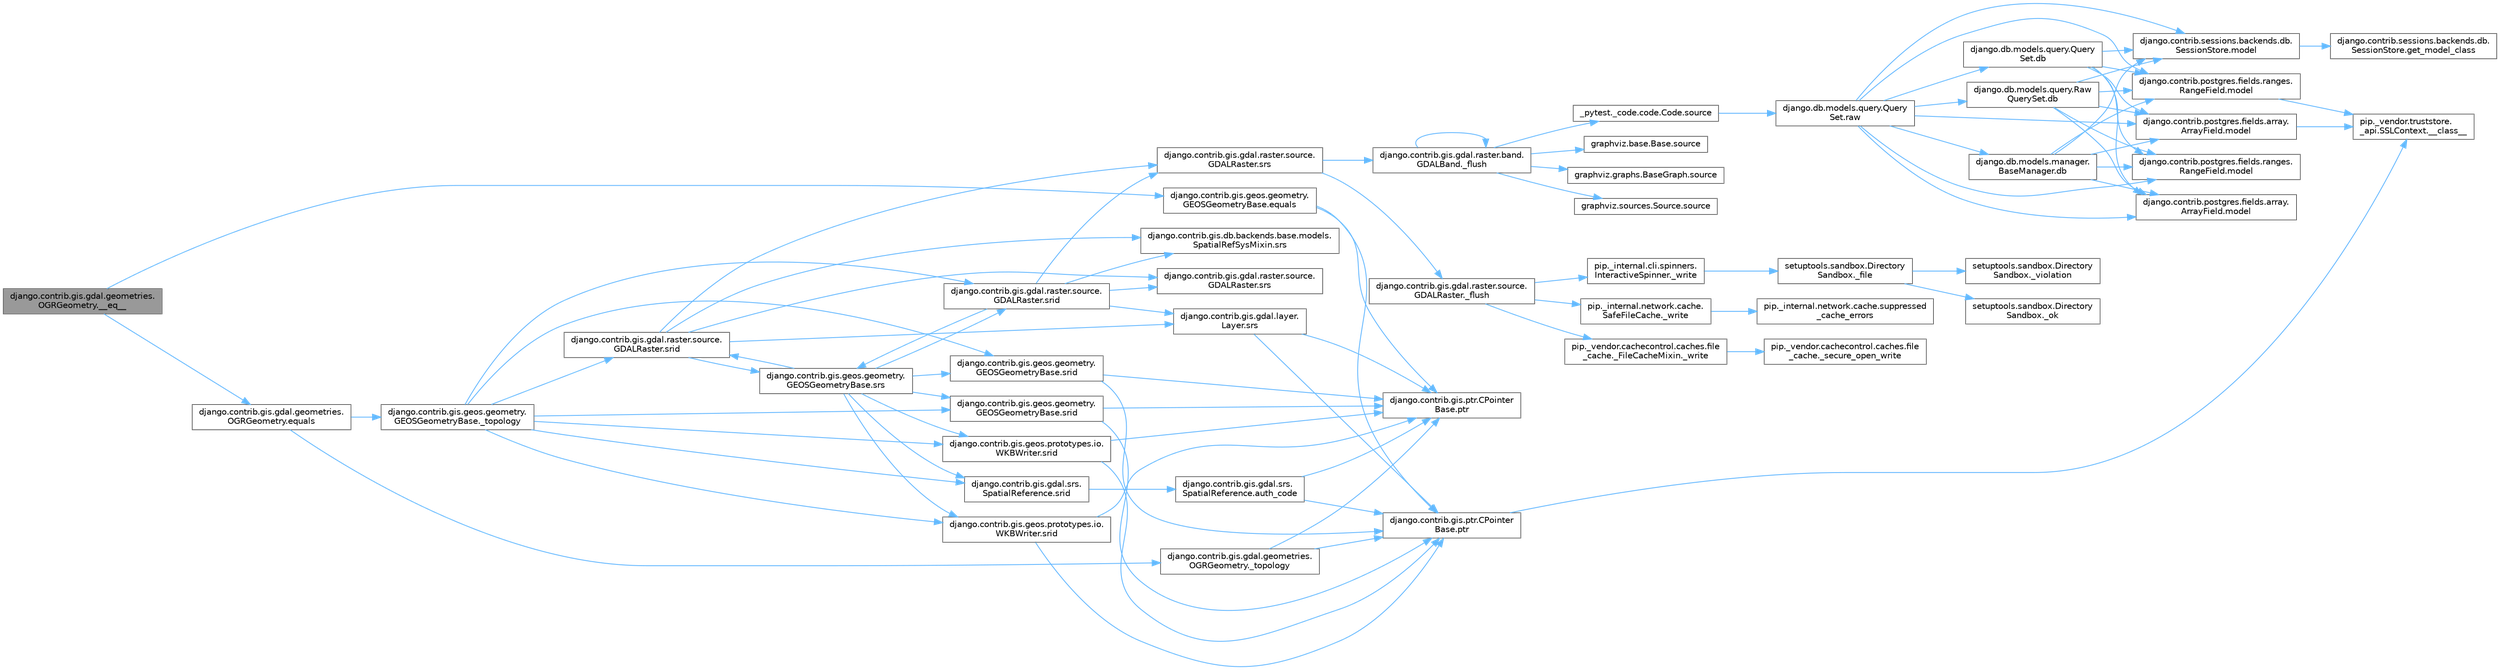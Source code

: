 digraph "django.contrib.gis.gdal.geometries.OGRGeometry.__eq__"
{
 // LATEX_PDF_SIZE
  bgcolor="transparent";
  edge [fontname=Helvetica,fontsize=10,labelfontname=Helvetica,labelfontsize=10];
  node [fontname=Helvetica,fontsize=10,shape=box,height=0.2,width=0.4];
  rankdir="LR";
  Node1 [id="Node000001",label="django.contrib.gis.gdal.geometries.\lOGRGeometry.__eq__",height=0.2,width=0.4,color="gray40", fillcolor="grey60", style="filled", fontcolor="black",tooltip=" "];
  Node1 -> Node2 [id="edge1_Node000001_Node000002",color="steelblue1",style="solid",tooltip=" "];
  Node2 [id="Node000002",label="django.contrib.gis.gdal.geometries.\lOGRGeometry.equals",height=0.2,width=0.4,color="grey40", fillcolor="white", style="filled",URL="$classdjango_1_1contrib_1_1gis_1_1gdal_1_1geometries_1_1_o_g_r_geometry.html#a3548767d30443ca2c92ee377b147e38c",tooltip=" "];
  Node2 -> Node3 [id="edge2_Node000002_Node000003",color="steelblue1",style="solid",tooltip=" "];
  Node3 [id="Node000003",label="django.contrib.gis.gdal.geometries.\lOGRGeometry._topology",height=0.2,width=0.4,color="grey40", fillcolor="white", style="filled",URL="$classdjango_1_1contrib_1_1gis_1_1gdal_1_1geometries_1_1_o_g_r_geometry.html#a73b65e92515e0cca020cca3dac2ad833",tooltip=" "];
  Node3 -> Node4 [id="edge3_Node000003_Node000004",color="steelblue1",style="solid",tooltip=" "];
  Node4 [id="Node000004",label="django.contrib.gis.ptr.CPointer\lBase.ptr",height=0.2,width=0.4,color="grey40", fillcolor="white", style="filled",URL="$classdjango_1_1contrib_1_1gis_1_1ptr_1_1_c_pointer_base.html#a55873c889d27c42497c5a832c24e041b",tooltip=" "];
  Node4 -> Node5 [id="edge4_Node000004_Node000005",color="steelblue1",style="solid",tooltip=" "];
  Node5 [id="Node000005",label="pip._vendor.truststore.\l_api.SSLContext.__class__",height=0.2,width=0.4,color="grey40", fillcolor="white", style="filled",URL="$classpip_1_1__vendor_1_1truststore_1_1__api_1_1_s_s_l_context.html#a530861514f31eabaa3f513557d6e66de",tooltip=" "];
  Node3 -> Node6 [id="edge5_Node000003_Node000006",color="steelblue1",style="solid",tooltip=" "];
  Node6 [id="Node000006",label="django.contrib.gis.ptr.CPointer\lBase.ptr",height=0.2,width=0.4,color="grey40", fillcolor="white", style="filled",URL="$classdjango_1_1contrib_1_1gis_1_1ptr_1_1_c_pointer_base.html#a73d2e45828ab4d985549c571852996fa",tooltip=" "];
  Node2 -> Node7 [id="edge6_Node000002_Node000007",color="steelblue1",style="solid",tooltip=" "];
  Node7 [id="Node000007",label="django.contrib.gis.geos.geometry.\lGEOSGeometryBase._topology",height=0.2,width=0.4,color="grey40", fillcolor="white", style="filled",URL="$classdjango_1_1contrib_1_1gis_1_1geos_1_1geometry_1_1_g_e_o_s_geometry_base.html#a57f10e6abc75e8c1a9b857a57c4cca2e",tooltip=" "];
  Node7 -> Node8 [id="edge7_Node000007_Node000008",color="steelblue1",style="solid",tooltip=" "];
  Node8 [id="Node000008",label="django.contrib.gis.gdal.raster.source.\lGDALRaster.srid",height=0.2,width=0.4,color="grey40", fillcolor="white", style="filled",URL="$classdjango_1_1contrib_1_1gis_1_1gdal_1_1raster_1_1source_1_1_g_d_a_l_raster.html#a64f1b2f9361820eb18392c0a0df9b46b",tooltip=" "];
  Node8 -> Node9 [id="edge8_Node000008_Node000009",color="steelblue1",style="solid",tooltip=" "];
  Node9 [id="Node000009",label="django.contrib.gis.db.backends.base.models.\lSpatialRefSysMixin.srs",height=0.2,width=0.4,color="grey40", fillcolor="white", style="filled",URL="$classdjango_1_1contrib_1_1gis_1_1db_1_1backends_1_1base_1_1models_1_1_spatial_ref_sys_mixin.html#ad34be004f9aba942c5d2bd011fda3044",tooltip=" "];
  Node8 -> Node10 [id="edge9_Node000008_Node000010",color="steelblue1",style="solid",tooltip=" "];
  Node10 [id="Node000010",label="django.contrib.gis.gdal.layer.\lLayer.srs",height=0.2,width=0.4,color="grey40", fillcolor="white", style="filled",URL="$classdjango_1_1contrib_1_1gis_1_1gdal_1_1layer_1_1_layer.html#ac1d51e5b32cdf55829e9a486b190ddc2",tooltip=" "];
  Node10 -> Node4 [id="edge10_Node000010_Node000004",color="steelblue1",style="solid",tooltip=" "];
  Node10 -> Node6 [id="edge11_Node000010_Node000006",color="steelblue1",style="solid",tooltip=" "];
  Node8 -> Node11 [id="edge12_Node000008_Node000011",color="steelblue1",style="solid",tooltip=" "];
  Node11 [id="Node000011",label="django.contrib.gis.gdal.raster.source.\lGDALRaster.srs",height=0.2,width=0.4,color="grey40", fillcolor="white", style="filled",URL="$classdjango_1_1contrib_1_1gis_1_1gdal_1_1raster_1_1source_1_1_g_d_a_l_raster.html#a1dbeee1eca81d7739c032009f1d7acb1",tooltip=" "];
  Node8 -> Node12 [id="edge13_Node000008_Node000012",color="steelblue1",style="solid",tooltip=" "];
  Node12 [id="Node000012",label="django.contrib.gis.gdal.raster.source.\lGDALRaster.srs",height=0.2,width=0.4,color="grey40", fillcolor="white", style="filled",URL="$classdjango_1_1contrib_1_1gis_1_1gdal_1_1raster_1_1source_1_1_g_d_a_l_raster.html#a867fd2ac08531bb04ded5f86cf484723",tooltip=" "];
  Node12 -> Node13 [id="edge14_Node000012_Node000013",color="steelblue1",style="solid",tooltip=" "];
  Node13 [id="Node000013",label="django.contrib.gis.gdal.raster.band.\lGDALBand._flush",height=0.2,width=0.4,color="grey40", fillcolor="white", style="filled",URL="$classdjango_1_1contrib_1_1gis_1_1gdal_1_1raster_1_1band_1_1_g_d_a_l_band.html#ae69747644a590b485b72c3314debdfc7",tooltip=" "];
  Node13 -> Node13 [id="edge15_Node000013_Node000013",color="steelblue1",style="solid",tooltip=" "];
  Node13 -> Node14 [id="edge16_Node000013_Node000014",color="steelblue1",style="solid",tooltip=" "];
  Node14 [id="Node000014",label="_pytest._code.code.Code.source",height=0.2,width=0.4,color="grey40", fillcolor="white", style="filled",URL="$class__pytest_1_1__code_1_1code_1_1_code.html#a22f60644a8fa658ab754ddca0bcb31fd",tooltip=" "];
  Node14 -> Node15 [id="edge17_Node000014_Node000015",color="steelblue1",style="solid",tooltip=" "];
  Node15 [id="Node000015",label="django.db.models.query.Query\lSet.raw",height=0.2,width=0.4,color="grey40", fillcolor="white", style="filled",URL="$classdjango_1_1db_1_1models_1_1query_1_1_query_set.html#abce199e3993658459fb2f7c2719daa45",tooltip="PUBLIC METHODS THAT RETURN A QUERYSET SUBCLASS #."];
  Node15 -> Node16 [id="edge18_Node000015_Node000016",color="steelblue1",style="solid",tooltip=" "];
  Node16 [id="Node000016",label="django.db.models.manager.\lBaseManager.db",height=0.2,width=0.4,color="grey40", fillcolor="white", style="filled",URL="$classdjango_1_1db_1_1models_1_1manager_1_1_base_manager.html#ad6c30d1033fbe64ca4ac1d2bf0162a8a",tooltip=" "];
  Node16 -> Node17 [id="edge19_Node000016_Node000017",color="steelblue1",style="solid",tooltip=" "];
  Node17 [id="Node000017",label="django.contrib.postgres.fields.array.\lArrayField.model",height=0.2,width=0.4,color="grey40", fillcolor="white", style="filled",URL="$classdjango_1_1contrib_1_1postgres_1_1fields_1_1array_1_1_array_field.html#a4402eef4c4784e00671c9f229481f4c1",tooltip=" "];
  Node17 -> Node5 [id="edge20_Node000017_Node000005",color="steelblue1",style="solid",tooltip=" "];
  Node16 -> Node18 [id="edge21_Node000016_Node000018",color="steelblue1",style="solid",tooltip=" "];
  Node18 [id="Node000018",label="django.contrib.postgres.fields.array.\lArrayField.model",height=0.2,width=0.4,color="grey40", fillcolor="white", style="filled",URL="$classdjango_1_1contrib_1_1postgres_1_1fields_1_1array_1_1_array_field.html#a50a2796de85f960ca282b56ef2d9446c",tooltip=" "];
  Node16 -> Node19 [id="edge22_Node000016_Node000019",color="steelblue1",style="solid",tooltip=" "];
  Node19 [id="Node000019",label="django.contrib.postgres.fields.ranges.\lRangeField.model",height=0.2,width=0.4,color="grey40", fillcolor="white", style="filled",URL="$classdjango_1_1contrib_1_1postgres_1_1fields_1_1ranges_1_1_range_field.html#aa38c2bbd1bad0c8f9b0315ee468867a2",tooltip=" "];
  Node19 -> Node5 [id="edge23_Node000019_Node000005",color="steelblue1",style="solid",tooltip=" "];
  Node16 -> Node20 [id="edge24_Node000016_Node000020",color="steelblue1",style="solid",tooltip=" "];
  Node20 [id="Node000020",label="django.contrib.postgres.fields.ranges.\lRangeField.model",height=0.2,width=0.4,color="grey40", fillcolor="white", style="filled",URL="$classdjango_1_1contrib_1_1postgres_1_1fields_1_1ranges_1_1_range_field.html#a91b36827f010affd1ff89569cf40d1af",tooltip=" "];
  Node16 -> Node21 [id="edge25_Node000016_Node000021",color="steelblue1",style="solid",tooltip=" "];
  Node21 [id="Node000021",label="django.contrib.sessions.backends.db.\lSessionStore.model",height=0.2,width=0.4,color="grey40", fillcolor="white", style="filled",URL="$classdjango_1_1contrib_1_1sessions_1_1backends_1_1db_1_1_session_store.html#af52cfb4371af389c8bd4a6780274c403",tooltip=" "];
  Node21 -> Node22 [id="edge26_Node000021_Node000022",color="steelblue1",style="solid",tooltip=" "];
  Node22 [id="Node000022",label="django.contrib.sessions.backends.db.\lSessionStore.get_model_class",height=0.2,width=0.4,color="grey40", fillcolor="white", style="filled",URL="$classdjango_1_1contrib_1_1sessions_1_1backends_1_1db_1_1_session_store.html#a5e2d862e271e8f9173021bcaa61305ad",tooltip=" "];
  Node15 -> Node23 [id="edge27_Node000015_Node000023",color="steelblue1",style="solid",tooltip=" "];
  Node23 [id="Node000023",label="django.db.models.query.Query\lSet.db",height=0.2,width=0.4,color="grey40", fillcolor="white", style="filled",URL="$classdjango_1_1db_1_1models_1_1query_1_1_query_set.html#a6ff7e94dd4e7293da5fb86f6349ce9b8",tooltip=" "];
  Node23 -> Node17 [id="edge28_Node000023_Node000017",color="steelblue1",style="solid",tooltip=" "];
  Node23 -> Node18 [id="edge29_Node000023_Node000018",color="steelblue1",style="solid",tooltip=" "];
  Node23 -> Node19 [id="edge30_Node000023_Node000019",color="steelblue1",style="solid",tooltip=" "];
  Node23 -> Node20 [id="edge31_Node000023_Node000020",color="steelblue1",style="solid",tooltip=" "];
  Node23 -> Node21 [id="edge32_Node000023_Node000021",color="steelblue1",style="solid",tooltip=" "];
  Node15 -> Node24 [id="edge33_Node000015_Node000024",color="steelblue1",style="solid",tooltip=" "];
  Node24 [id="Node000024",label="django.db.models.query.Raw\lQuerySet.db",height=0.2,width=0.4,color="grey40", fillcolor="white", style="filled",URL="$classdjango_1_1db_1_1models_1_1query_1_1_raw_query_set.html#a1f352bf15faf0aa43e22709fde8f7564",tooltip=" "];
  Node24 -> Node17 [id="edge34_Node000024_Node000017",color="steelblue1",style="solid",tooltip=" "];
  Node24 -> Node18 [id="edge35_Node000024_Node000018",color="steelblue1",style="solid",tooltip=" "];
  Node24 -> Node19 [id="edge36_Node000024_Node000019",color="steelblue1",style="solid",tooltip=" "];
  Node24 -> Node20 [id="edge37_Node000024_Node000020",color="steelblue1",style="solid",tooltip=" "];
  Node24 -> Node21 [id="edge38_Node000024_Node000021",color="steelblue1",style="solid",tooltip=" "];
  Node15 -> Node17 [id="edge39_Node000015_Node000017",color="steelblue1",style="solid",tooltip=" "];
  Node15 -> Node18 [id="edge40_Node000015_Node000018",color="steelblue1",style="solid",tooltip=" "];
  Node15 -> Node19 [id="edge41_Node000015_Node000019",color="steelblue1",style="solid",tooltip=" "];
  Node15 -> Node20 [id="edge42_Node000015_Node000020",color="steelblue1",style="solid",tooltip=" "];
  Node15 -> Node21 [id="edge43_Node000015_Node000021",color="steelblue1",style="solid",tooltip=" "];
  Node13 -> Node25 [id="edge44_Node000013_Node000025",color="steelblue1",style="solid",tooltip=" "];
  Node25 [id="Node000025",label="graphviz.base.Base.source",height=0.2,width=0.4,color="grey40", fillcolor="white", style="filled",URL="$classgraphviz_1_1base_1_1_base.html#a5eb46caf8c88716e5741b7b2404d4c75",tooltip=" "];
  Node13 -> Node26 [id="edge45_Node000013_Node000026",color="steelblue1",style="solid",tooltip=" "];
  Node26 [id="Node000026",label="graphviz.graphs.BaseGraph.source",height=0.2,width=0.4,color="grey40", fillcolor="white", style="filled",URL="$classgraphviz_1_1graphs_1_1_base_graph.html#a8aad62397887cb67daf6812db5328f6b",tooltip=" "];
  Node13 -> Node27 [id="edge46_Node000013_Node000027",color="steelblue1",style="solid",tooltip=" "];
  Node27 [id="Node000027",label="graphviz.sources.Source.source",height=0.2,width=0.4,color="grey40", fillcolor="white", style="filled",URL="$classgraphviz_1_1sources_1_1_source.html#a3e4b80b77671f18910b3f30a89f93a14",tooltip=" "];
  Node12 -> Node28 [id="edge47_Node000012_Node000028",color="steelblue1",style="solid",tooltip=" "];
  Node28 [id="Node000028",label="django.contrib.gis.gdal.raster.source.\lGDALRaster._flush",height=0.2,width=0.4,color="grey40", fillcolor="white", style="filled",URL="$classdjango_1_1contrib_1_1gis_1_1gdal_1_1raster_1_1source_1_1_g_d_a_l_raster.html#af272a67360ee049804d442bd344ff75b",tooltip=" "];
  Node28 -> Node29 [id="edge48_Node000028_Node000029",color="steelblue1",style="solid",tooltip=" "];
  Node29 [id="Node000029",label="pip._internal.cli.spinners.\lInteractiveSpinner._write",height=0.2,width=0.4,color="grey40", fillcolor="white", style="filled",URL="$classpip_1_1__internal_1_1cli_1_1spinners_1_1_interactive_spinner.html#a16e0c2dc420f6f8d17ccdf2f05929774",tooltip=" "];
  Node29 -> Node30 [id="edge49_Node000029_Node000030",color="steelblue1",style="solid",tooltip=" "];
  Node30 [id="Node000030",label="setuptools.sandbox.Directory\lSandbox._file",height=0.2,width=0.4,color="grey40", fillcolor="white", style="filled",URL="$classsetuptools_1_1sandbox_1_1_directory_sandbox.html#acf799106ef73553cbfdf57cc16babd98",tooltip=" "];
  Node30 -> Node31 [id="edge50_Node000030_Node000031",color="steelblue1",style="solid",tooltip=" "];
  Node31 [id="Node000031",label="setuptools.sandbox.Directory\lSandbox._ok",height=0.2,width=0.4,color="grey40", fillcolor="white", style="filled",URL="$classsetuptools_1_1sandbox_1_1_directory_sandbox.html#abfdcff9b89e73dd53456f61f8e4faffe",tooltip=" "];
  Node30 -> Node32 [id="edge51_Node000030_Node000032",color="steelblue1",style="solid",tooltip=" "];
  Node32 [id="Node000032",label="setuptools.sandbox.Directory\lSandbox._violation",height=0.2,width=0.4,color="grey40", fillcolor="white", style="filled",URL="$classsetuptools_1_1sandbox_1_1_directory_sandbox.html#a8c89d3b8ec435167b115d5baa50e244f",tooltip=" "];
  Node28 -> Node33 [id="edge52_Node000028_Node000033",color="steelblue1",style="solid",tooltip=" "];
  Node33 [id="Node000033",label="pip._internal.network.cache.\lSafeFileCache._write",height=0.2,width=0.4,color="grey40", fillcolor="white", style="filled",URL="$classpip_1_1__internal_1_1network_1_1cache_1_1_safe_file_cache.html#a9f525ad384a979433e1a4d4ad3f4256c",tooltip=" "];
  Node33 -> Node34 [id="edge53_Node000033_Node000034",color="steelblue1",style="solid",tooltip=" "];
  Node34 [id="Node000034",label="pip._internal.network.cache.suppressed\l_cache_errors",height=0.2,width=0.4,color="grey40", fillcolor="white", style="filled",URL="$namespacepip_1_1__internal_1_1network_1_1cache.html#a04281ba5b2cee2a3a0605e147d1f512d",tooltip=" "];
  Node28 -> Node35 [id="edge54_Node000028_Node000035",color="steelblue1",style="solid",tooltip=" "];
  Node35 [id="Node000035",label="pip._vendor.cachecontrol.caches.file\l_cache._FileCacheMixin._write",height=0.2,width=0.4,color="grey40", fillcolor="white", style="filled",URL="$classpip_1_1__vendor_1_1cachecontrol_1_1caches_1_1file__cache_1_1___file_cache_mixin.html#a887060bd54ecd995958f2e490756d05b",tooltip=" "];
  Node35 -> Node36 [id="edge55_Node000035_Node000036",color="steelblue1",style="solid",tooltip=" "];
  Node36 [id="Node000036",label="pip._vendor.cachecontrol.caches.file\l_cache._secure_open_write",height=0.2,width=0.4,color="grey40", fillcolor="white", style="filled",URL="$namespacepip_1_1__vendor_1_1cachecontrol_1_1caches_1_1file__cache.html#a0dc190a51038d12cbfd2b262f7f786f6",tooltip=" "];
  Node8 -> Node37 [id="edge56_Node000008_Node000037",color="steelblue1",style="solid",tooltip=" "];
  Node37 [id="Node000037",label="django.contrib.gis.geos.geometry.\lGEOSGeometryBase.srs",height=0.2,width=0.4,color="grey40", fillcolor="white", style="filled",URL="$classdjango_1_1contrib_1_1gis_1_1geos_1_1geometry_1_1_g_e_o_s_geometry_base.html#aa433953a244f84e09ce9775e6348c9ea",tooltip=" "];
  Node37 -> Node8 [id="edge57_Node000037_Node000008",color="steelblue1",style="solid",tooltip=" "];
  Node37 -> Node38 [id="edge58_Node000037_Node000038",color="steelblue1",style="solid",tooltip=" "];
  Node38 [id="Node000038",label="django.contrib.gis.gdal.raster.source.\lGDALRaster.srid",height=0.2,width=0.4,color="grey40", fillcolor="white", style="filled",URL="$classdjango_1_1contrib_1_1gis_1_1gdal_1_1raster_1_1source_1_1_g_d_a_l_raster.html#a565bad87d893e08a4a415e39b1e41713",tooltip=" "];
  Node38 -> Node9 [id="edge59_Node000038_Node000009",color="steelblue1",style="solid",tooltip=" "];
  Node38 -> Node10 [id="edge60_Node000038_Node000010",color="steelblue1",style="solid",tooltip=" "];
  Node38 -> Node11 [id="edge61_Node000038_Node000011",color="steelblue1",style="solid",tooltip=" "];
  Node38 -> Node12 [id="edge62_Node000038_Node000012",color="steelblue1",style="solid",tooltip=" "];
  Node38 -> Node37 [id="edge63_Node000038_Node000037",color="steelblue1",style="solid",tooltip=" "];
  Node37 -> Node39 [id="edge64_Node000037_Node000039",color="steelblue1",style="solid",tooltip=" "];
  Node39 [id="Node000039",label="django.contrib.gis.gdal.srs.\lSpatialReference.srid",height=0.2,width=0.4,color="grey40", fillcolor="white", style="filled",URL="$classdjango_1_1contrib_1_1gis_1_1gdal_1_1srs_1_1_spatial_reference.html#a6f0221a227f58af3cadbd801359f4d6a",tooltip=" "];
  Node39 -> Node40 [id="edge65_Node000039_Node000040",color="steelblue1",style="solid",tooltip=" "];
  Node40 [id="Node000040",label="django.contrib.gis.gdal.srs.\lSpatialReference.auth_code",height=0.2,width=0.4,color="grey40", fillcolor="white", style="filled",URL="$classdjango_1_1contrib_1_1gis_1_1gdal_1_1srs_1_1_spatial_reference.html#aac9888c94a062cb9bb98a3f6f5f6b9a6",tooltip=" "];
  Node40 -> Node4 [id="edge66_Node000040_Node000004",color="steelblue1",style="solid",tooltip=" "];
  Node40 -> Node6 [id="edge67_Node000040_Node000006",color="steelblue1",style="solid",tooltip=" "];
  Node37 -> Node41 [id="edge68_Node000037_Node000041",color="steelblue1",style="solid",tooltip=" "];
  Node41 [id="Node000041",label="django.contrib.gis.geos.geometry.\lGEOSGeometryBase.srid",height=0.2,width=0.4,color="grey40", fillcolor="white", style="filled",URL="$classdjango_1_1contrib_1_1gis_1_1geos_1_1geometry_1_1_g_e_o_s_geometry_base.html#a5f66cc62cbd6fea05d043b4883dde9f8",tooltip=" "];
  Node41 -> Node4 [id="edge69_Node000041_Node000004",color="steelblue1",style="solid",tooltip=" "];
  Node41 -> Node6 [id="edge70_Node000041_Node000006",color="steelblue1",style="solid",tooltip=" "];
  Node37 -> Node42 [id="edge71_Node000037_Node000042",color="steelblue1",style="solid",tooltip=" "];
  Node42 [id="Node000042",label="django.contrib.gis.geos.geometry.\lGEOSGeometryBase.srid",height=0.2,width=0.4,color="grey40", fillcolor="white", style="filled",URL="$classdjango_1_1contrib_1_1gis_1_1geos_1_1geometry_1_1_g_e_o_s_geometry_base.html#a091e8d6264536991c11f30036af2c0c1",tooltip=" "];
  Node42 -> Node4 [id="edge72_Node000042_Node000004",color="steelblue1",style="solid",tooltip=" "];
  Node42 -> Node6 [id="edge73_Node000042_Node000006",color="steelblue1",style="solid",tooltip=" "];
  Node37 -> Node43 [id="edge74_Node000037_Node000043",color="steelblue1",style="solid",tooltip=" "];
  Node43 [id="Node000043",label="django.contrib.gis.geos.prototypes.io.\lWKBWriter.srid",height=0.2,width=0.4,color="grey40", fillcolor="white", style="filled",URL="$classdjango_1_1contrib_1_1gis_1_1geos_1_1prototypes_1_1io_1_1_w_k_b_writer.html#a0a8537b1b7b53d049b0a94923317867d",tooltip=" "];
  Node43 -> Node4 [id="edge75_Node000043_Node000004",color="steelblue1",style="solid",tooltip=" "];
  Node43 -> Node6 [id="edge76_Node000043_Node000006",color="steelblue1",style="solid",tooltip=" "];
  Node37 -> Node44 [id="edge77_Node000037_Node000044",color="steelblue1",style="solid",tooltip=" "];
  Node44 [id="Node000044",label="django.contrib.gis.geos.prototypes.io.\lWKBWriter.srid",height=0.2,width=0.4,color="grey40", fillcolor="white", style="filled",URL="$classdjango_1_1contrib_1_1gis_1_1geos_1_1prototypes_1_1io_1_1_w_k_b_writer.html#a6499b0621ccf8fe95d9540f61d874fe8",tooltip=" "];
  Node44 -> Node4 [id="edge78_Node000044_Node000004",color="steelblue1",style="solid",tooltip=" "];
  Node44 -> Node6 [id="edge79_Node000044_Node000006",color="steelblue1",style="solid",tooltip=" "];
  Node7 -> Node38 [id="edge80_Node000007_Node000038",color="steelblue1",style="solid",tooltip=" "];
  Node7 -> Node39 [id="edge81_Node000007_Node000039",color="steelblue1",style="solid",tooltip=" "];
  Node7 -> Node41 [id="edge82_Node000007_Node000041",color="steelblue1",style="solid",tooltip=" "];
  Node7 -> Node42 [id="edge83_Node000007_Node000042",color="steelblue1",style="solid",tooltip=" "];
  Node7 -> Node43 [id="edge84_Node000007_Node000043",color="steelblue1",style="solid",tooltip=" "];
  Node7 -> Node44 [id="edge85_Node000007_Node000044",color="steelblue1",style="solid",tooltip=" "];
  Node1 -> Node45 [id="edge86_Node000001_Node000045",color="steelblue1",style="solid",tooltip=" "];
  Node45 [id="Node000045",label="django.contrib.gis.geos.geometry.\lGEOSGeometryBase.equals",height=0.2,width=0.4,color="grey40", fillcolor="white", style="filled",URL="$classdjango_1_1contrib_1_1gis_1_1geos_1_1geometry_1_1_g_e_o_s_geometry_base.html#ac7ff86be5fed6679daa91730d1e0a172",tooltip=" "];
  Node45 -> Node4 [id="edge87_Node000045_Node000004",color="steelblue1",style="solid",tooltip=" "];
  Node45 -> Node6 [id="edge88_Node000045_Node000006",color="steelblue1",style="solid",tooltip=" "];
}
